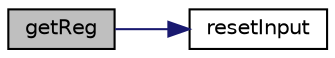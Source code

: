 digraph G
{
  edge [fontname="Helvetica",fontsize="10",labelfontname="Helvetica",labelfontsize="10"];
  node [fontname="Helvetica",fontsize="10",shape=record];
  rankdir=LR;
  Node1 [label="getReg",height=0.2,width=0.4,color="black", fillcolor="grey75", style="filled" fontcolor="black"];
  Node1 -> Node2 [color="midnightblue",fontsize="10",style="solid",fontname="Helvetica"];
  Node2 [label="resetInput",height=0.2,width=0.4,color="black", fillcolor="white", style="filled",URL="$bkEnd_8cpp.html#abec3fc00feaa7527678f9768c30c3fe1"];
}
